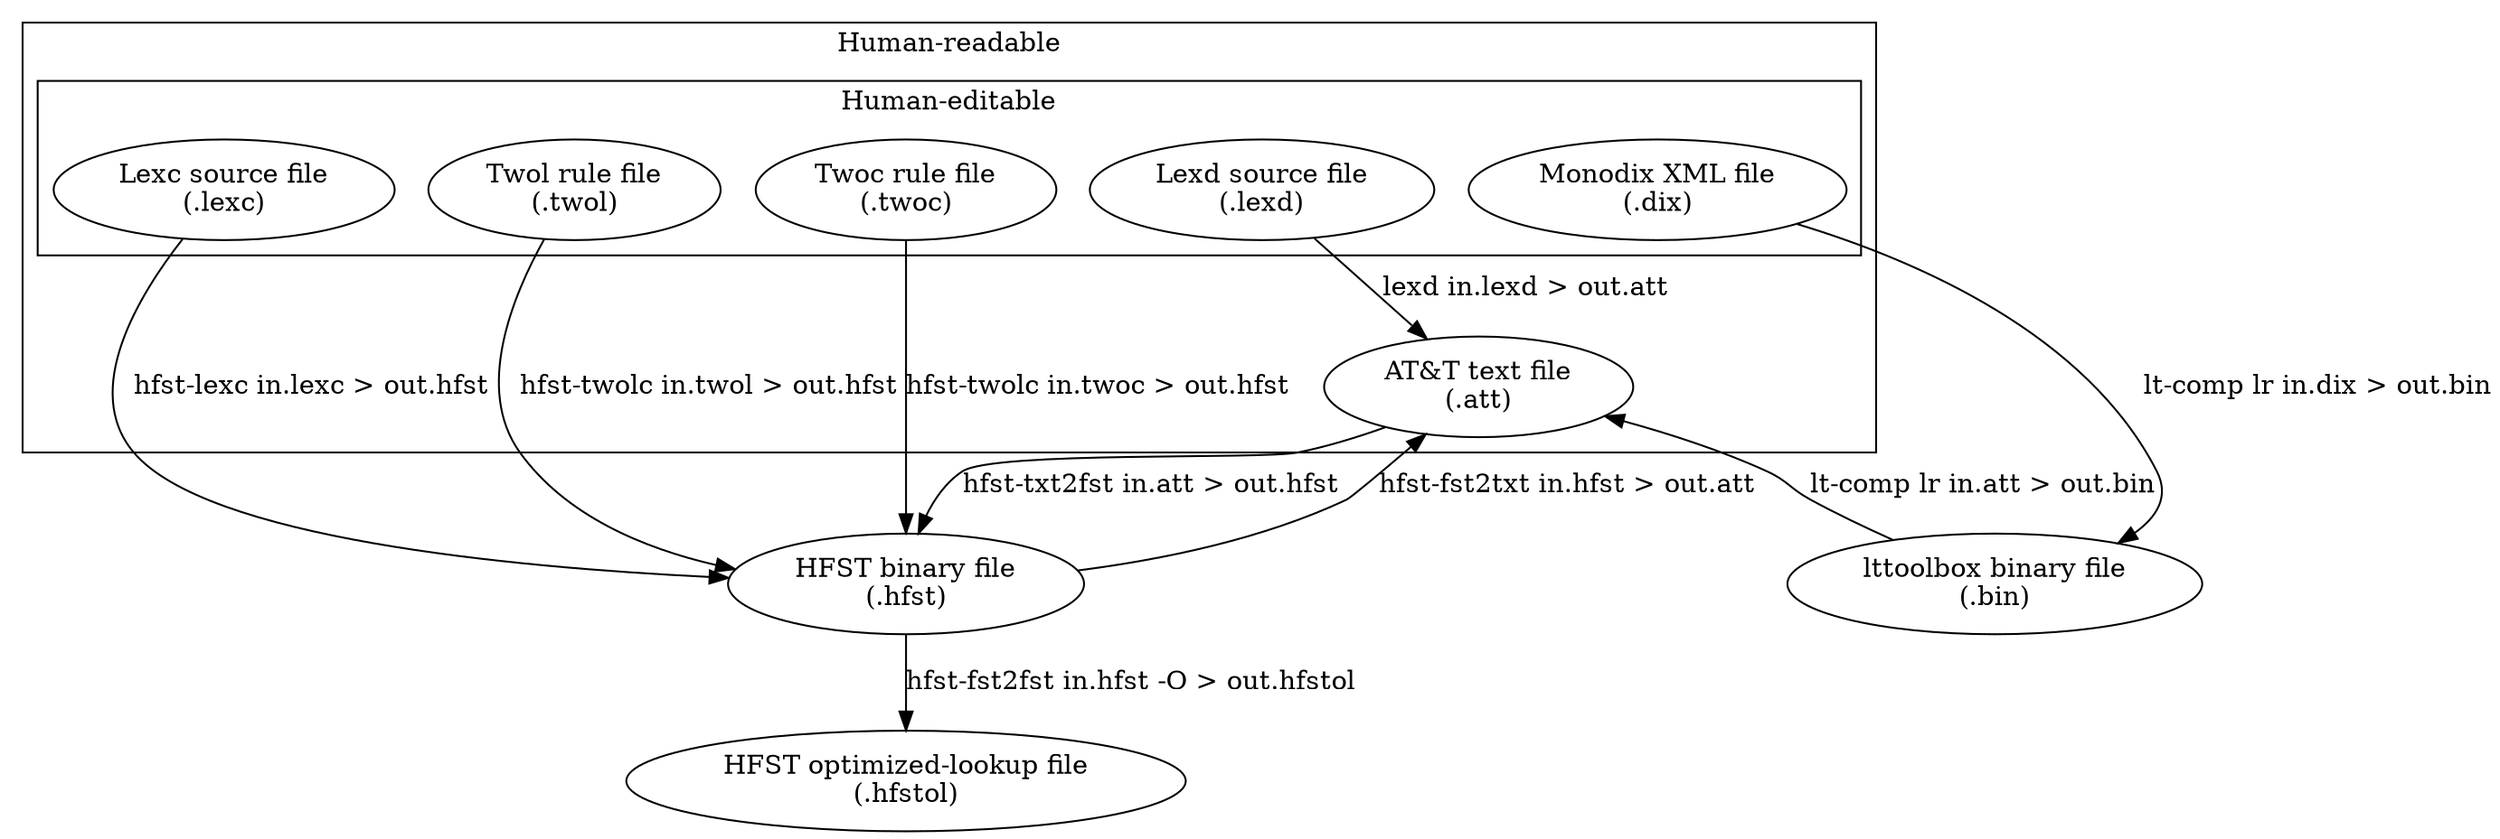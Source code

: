 digraph {
  hfst [label="HFST binary file\n(.hfst)"];
  bin [label="lttoolbox binary file\n(.bin)"];
  hfstol [label="HFST optimized-lookup file\n(.hfstol)"];
  att [label="AT&T text file\n(.att)"];
  lexc [label="Lexc source file\n(.lexc)"];
  lexd [label="Lexd source file\n(.lexd)"];
  twol [label="Twol rule file\n(.twol)"];
  twoc [label="Twoc rule file\n(.twoc)"];
  dix [label="Monodix XML file\n(.dix)"];

  subgraph cluster_read {
    label="Human-readable";
    att;
    subgraph cluster_write {
      label="Human-editable";
      lexc; lexd; twol; twoc; dix;
    }
  }

  lexd -> att [label="lexd in.lexd > out.att"];
  lexc -> hfst [label="hfst-lexc in.lexc > out.hfst"];
  twol -> hfst [label="hfst-twolc in.twol > out.hfst"];
  twoc -> hfst [label="hfst-twolc in.twoc > out.hfst"];
  att -> hfst [label="hfst-fst2txt in.hfst > out.att", dir=back];
  att -> hfst [label="hfst-txt2fst in.att > out.hfst"];
  dix -> bin [label="lt-comp lr in.dix > out.bin"];
  att -> bin [label="lt-comp lr in.att > out.bin", dir=back];
  hfst -> hfstol [label="hfst-fst2fst in.hfst -O > out.hfstol"];
}
